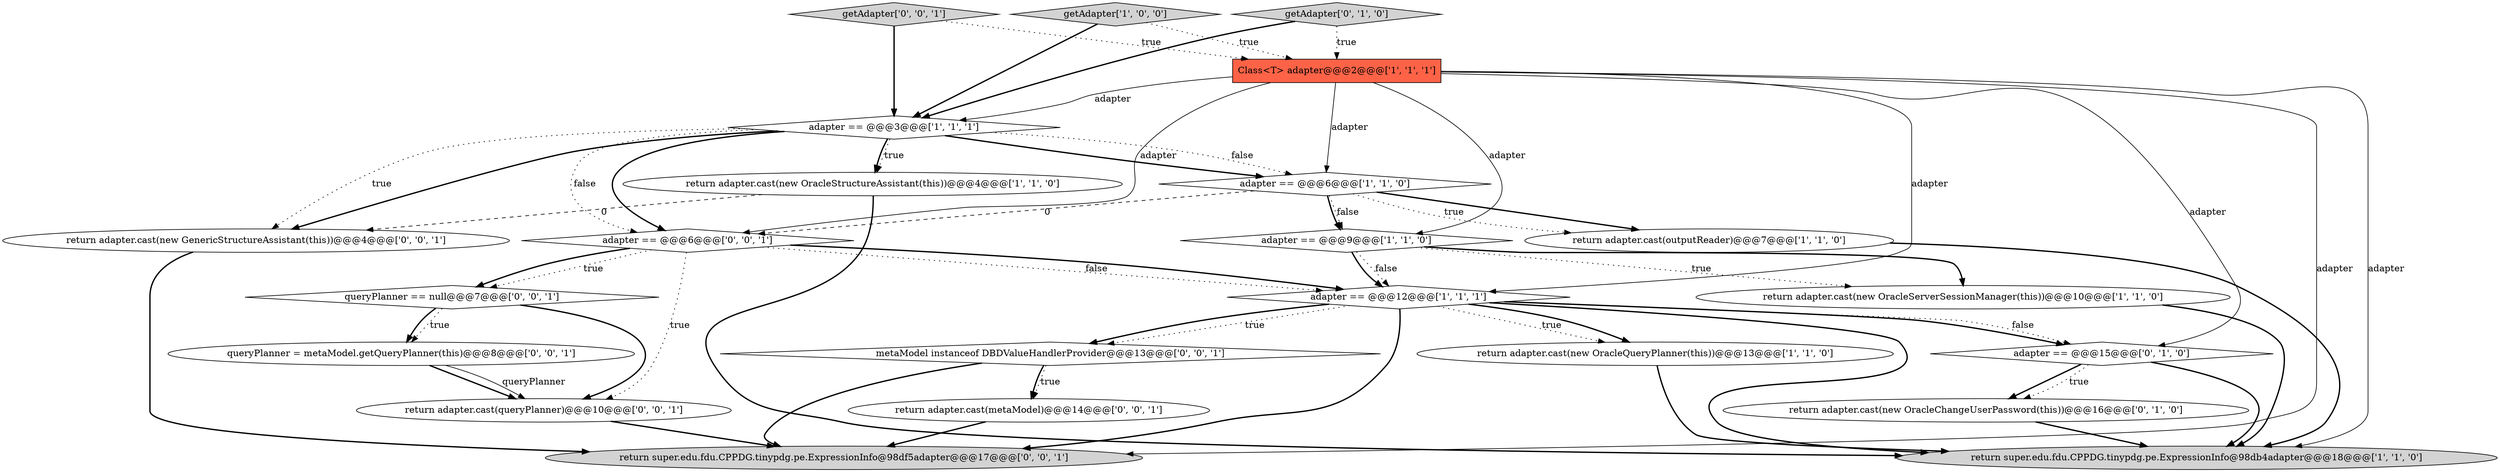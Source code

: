 digraph {
5 [style = filled, label = "return adapter.cast(new OracleStructureAssistant(this))@@@4@@@['1', '1', '0']", fillcolor = white, shape = ellipse image = "AAA0AAABBB1BBB"];
10 [style = filled, label = "Class<T> adapter@@@2@@@['1', '1', '1']", fillcolor = tomato, shape = box image = "AAA0AAABBB1BBB"];
3 [style = filled, label = "return super.edu.fdu.CPPDG.tinypdg.pe.ExpressionInfo@98db4adapter@@@18@@@['1', '1', '0']", fillcolor = lightgray, shape = ellipse image = "AAA0AAABBB1BBB"];
16 [style = filled, label = "return adapter.cast(metaModel)@@@14@@@['0', '0', '1']", fillcolor = white, shape = ellipse image = "AAA0AAABBB3BBB"];
19 [style = filled, label = "return adapter.cast(queryPlanner)@@@10@@@['0', '0', '1']", fillcolor = white, shape = ellipse image = "AAA0AAABBB3BBB"];
12 [style = filled, label = "return adapter.cast(new OracleChangeUserPassword(this))@@@16@@@['0', '1', '0']", fillcolor = white, shape = ellipse image = "AAA1AAABBB2BBB"];
15 [style = filled, label = "adapter == @@@6@@@['0', '0', '1']", fillcolor = white, shape = diamond image = "AAA0AAABBB3BBB"];
18 [style = filled, label = "queryPlanner == null@@@7@@@['0', '0', '1']", fillcolor = white, shape = diamond image = "AAA0AAABBB3BBB"];
9 [style = filled, label = "getAdapter['1', '0', '0']", fillcolor = lightgray, shape = diamond image = "AAA0AAABBB1BBB"];
2 [style = filled, label = "adapter == @@@12@@@['1', '1', '1']", fillcolor = white, shape = diamond image = "AAA0AAABBB1BBB"];
6 [style = filled, label = "adapter == @@@6@@@['1', '1', '0']", fillcolor = white, shape = diamond image = "AAA0AAABBB1BBB"];
14 [style = filled, label = "metaModel instanceof DBDValueHandlerProvider@@@13@@@['0', '0', '1']", fillcolor = white, shape = diamond image = "AAA0AAABBB3BBB"];
17 [style = filled, label = "queryPlanner = metaModel.getQueryPlanner(this)@@@8@@@['0', '0', '1']", fillcolor = white, shape = ellipse image = "AAA0AAABBB3BBB"];
0 [style = filled, label = "return adapter.cast(new OracleServerSessionManager(this))@@@10@@@['1', '1', '0']", fillcolor = white, shape = ellipse image = "AAA0AAABBB1BBB"];
20 [style = filled, label = "return super.edu.fdu.CPPDG.tinypdg.pe.ExpressionInfo@98df5adapter@@@17@@@['0', '0', '1']", fillcolor = lightgray, shape = ellipse image = "AAA0AAABBB3BBB"];
1 [style = filled, label = "adapter == @@@3@@@['1', '1', '1']", fillcolor = white, shape = diamond image = "AAA0AAABBB1BBB"];
7 [style = filled, label = "return adapter.cast(outputReader)@@@7@@@['1', '1', '0']", fillcolor = white, shape = ellipse image = "AAA0AAABBB1BBB"];
22 [style = filled, label = "return adapter.cast(new GenericStructureAssistant(this))@@@4@@@['0', '0', '1']", fillcolor = white, shape = ellipse image = "AAA0AAABBB3BBB"];
21 [style = filled, label = "getAdapter['0', '0', '1']", fillcolor = lightgray, shape = diamond image = "AAA0AAABBB3BBB"];
8 [style = filled, label = "adapter == @@@9@@@['1', '1', '0']", fillcolor = white, shape = diamond image = "AAA0AAABBB1BBB"];
13 [style = filled, label = "adapter == @@@15@@@['0', '1', '0']", fillcolor = white, shape = diamond image = "AAA1AAABBB2BBB"];
11 [style = filled, label = "getAdapter['0', '1', '0']", fillcolor = lightgray, shape = diamond image = "AAA0AAABBB2BBB"];
4 [style = filled, label = "return adapter.cast(new OracleQueryPlanner(this))@@@13@@@['1', '1', '0']", fillcolor = white, shape = ellipse image = "AAA0AAABBB1BBB"];
15->19 [style = dotted, label="true"];
5->22 [style = dashed, label="0"];
1->15 [style = dotted, label="false"];
15->2 [style = dotted, label="false"];
2->4 [style = dotted, label="true"];
2->4 [style = bold, label=""];
11->10 [style = dotted, label="true"];
14->16 [style = bold, label=""];
8->0 [style = bold, label=""];
6->7 [style = dotted, label="true"];
1->22 [style = dotted, label="true"];
15->18 [style = bold, label=""];
10->8 [style = solid, label="adapter"];
2->13 [style = bold, label=""];
17->19 [style = bold, label=""];
19->20 [style = bold, label=""];
10->3 [style = solid, label="adapter"];
15->18 [style = dotted, label="true"];
14->16 [style = dotted, label="true"];
10->6 [style = solid, label="adapter"];
11->1 [style = bold, label=""];
0->3 [style = bold, label=""];
10->20 [style = solid, label="adapter"];
22->20 [style = bold, label=""];
21->10 [style = dotted, label="true"];
2->14 [style = dotted, label="true"];
1->6 [style = bold, label=""];
6->8 [style = bold, label=""];
15->2 [style = bold, label=""];
9->10 [style = dotted, label="true"];
2->3 [style = bold, label=""];
7->3 [style = bold, label=""];
8->2 [style = dotted, label="false"];
13->12 [style = bold, label=""];
18->17 [style = dotted, label="true"];
8->2 [style = bold, label=""];
1->5 [style = dotted, label="true"];
10->13 [style = solid, label="adapter"];
10->15 [style = solid, label="adapter"];
12->3 [style = bold, label=""];
18->19 [style = bold, label=""];
2->20 [style = bold, label=""];
17->19 [style = solid, label="queryPlanner"];
1->15 [style = bold, label=""];
8->0 [style = dotted, label="true"];
13->3 [style = bold, label=""];
1->6 [style = dotted, label="false"];
16->20 [style = bold, label=""];
18->17 [style = bold, label=""];
2->14 [style = bold, label=""];
6->15 [style = dashed, label="0"];
2->13 [style = dotted, label="false"];
5->3 [style = bold, label=""];
21->1 [style = bold, label=""];
6->7 [style = bold, label=""];
1->22 [style = bold, label=""];
13->12 [style = dotted, label="true"];
9->1 [style = bold, label=""];
4->3 [style = bold, label=""];
10->2 [style = solid, label="adapter"];
10->1 [style = solid, label="adapter"];
14->20 [style = bold, label=""];
6->8 [style = dotted, label="false"];
1->5 [style = bold, label=""];
}
